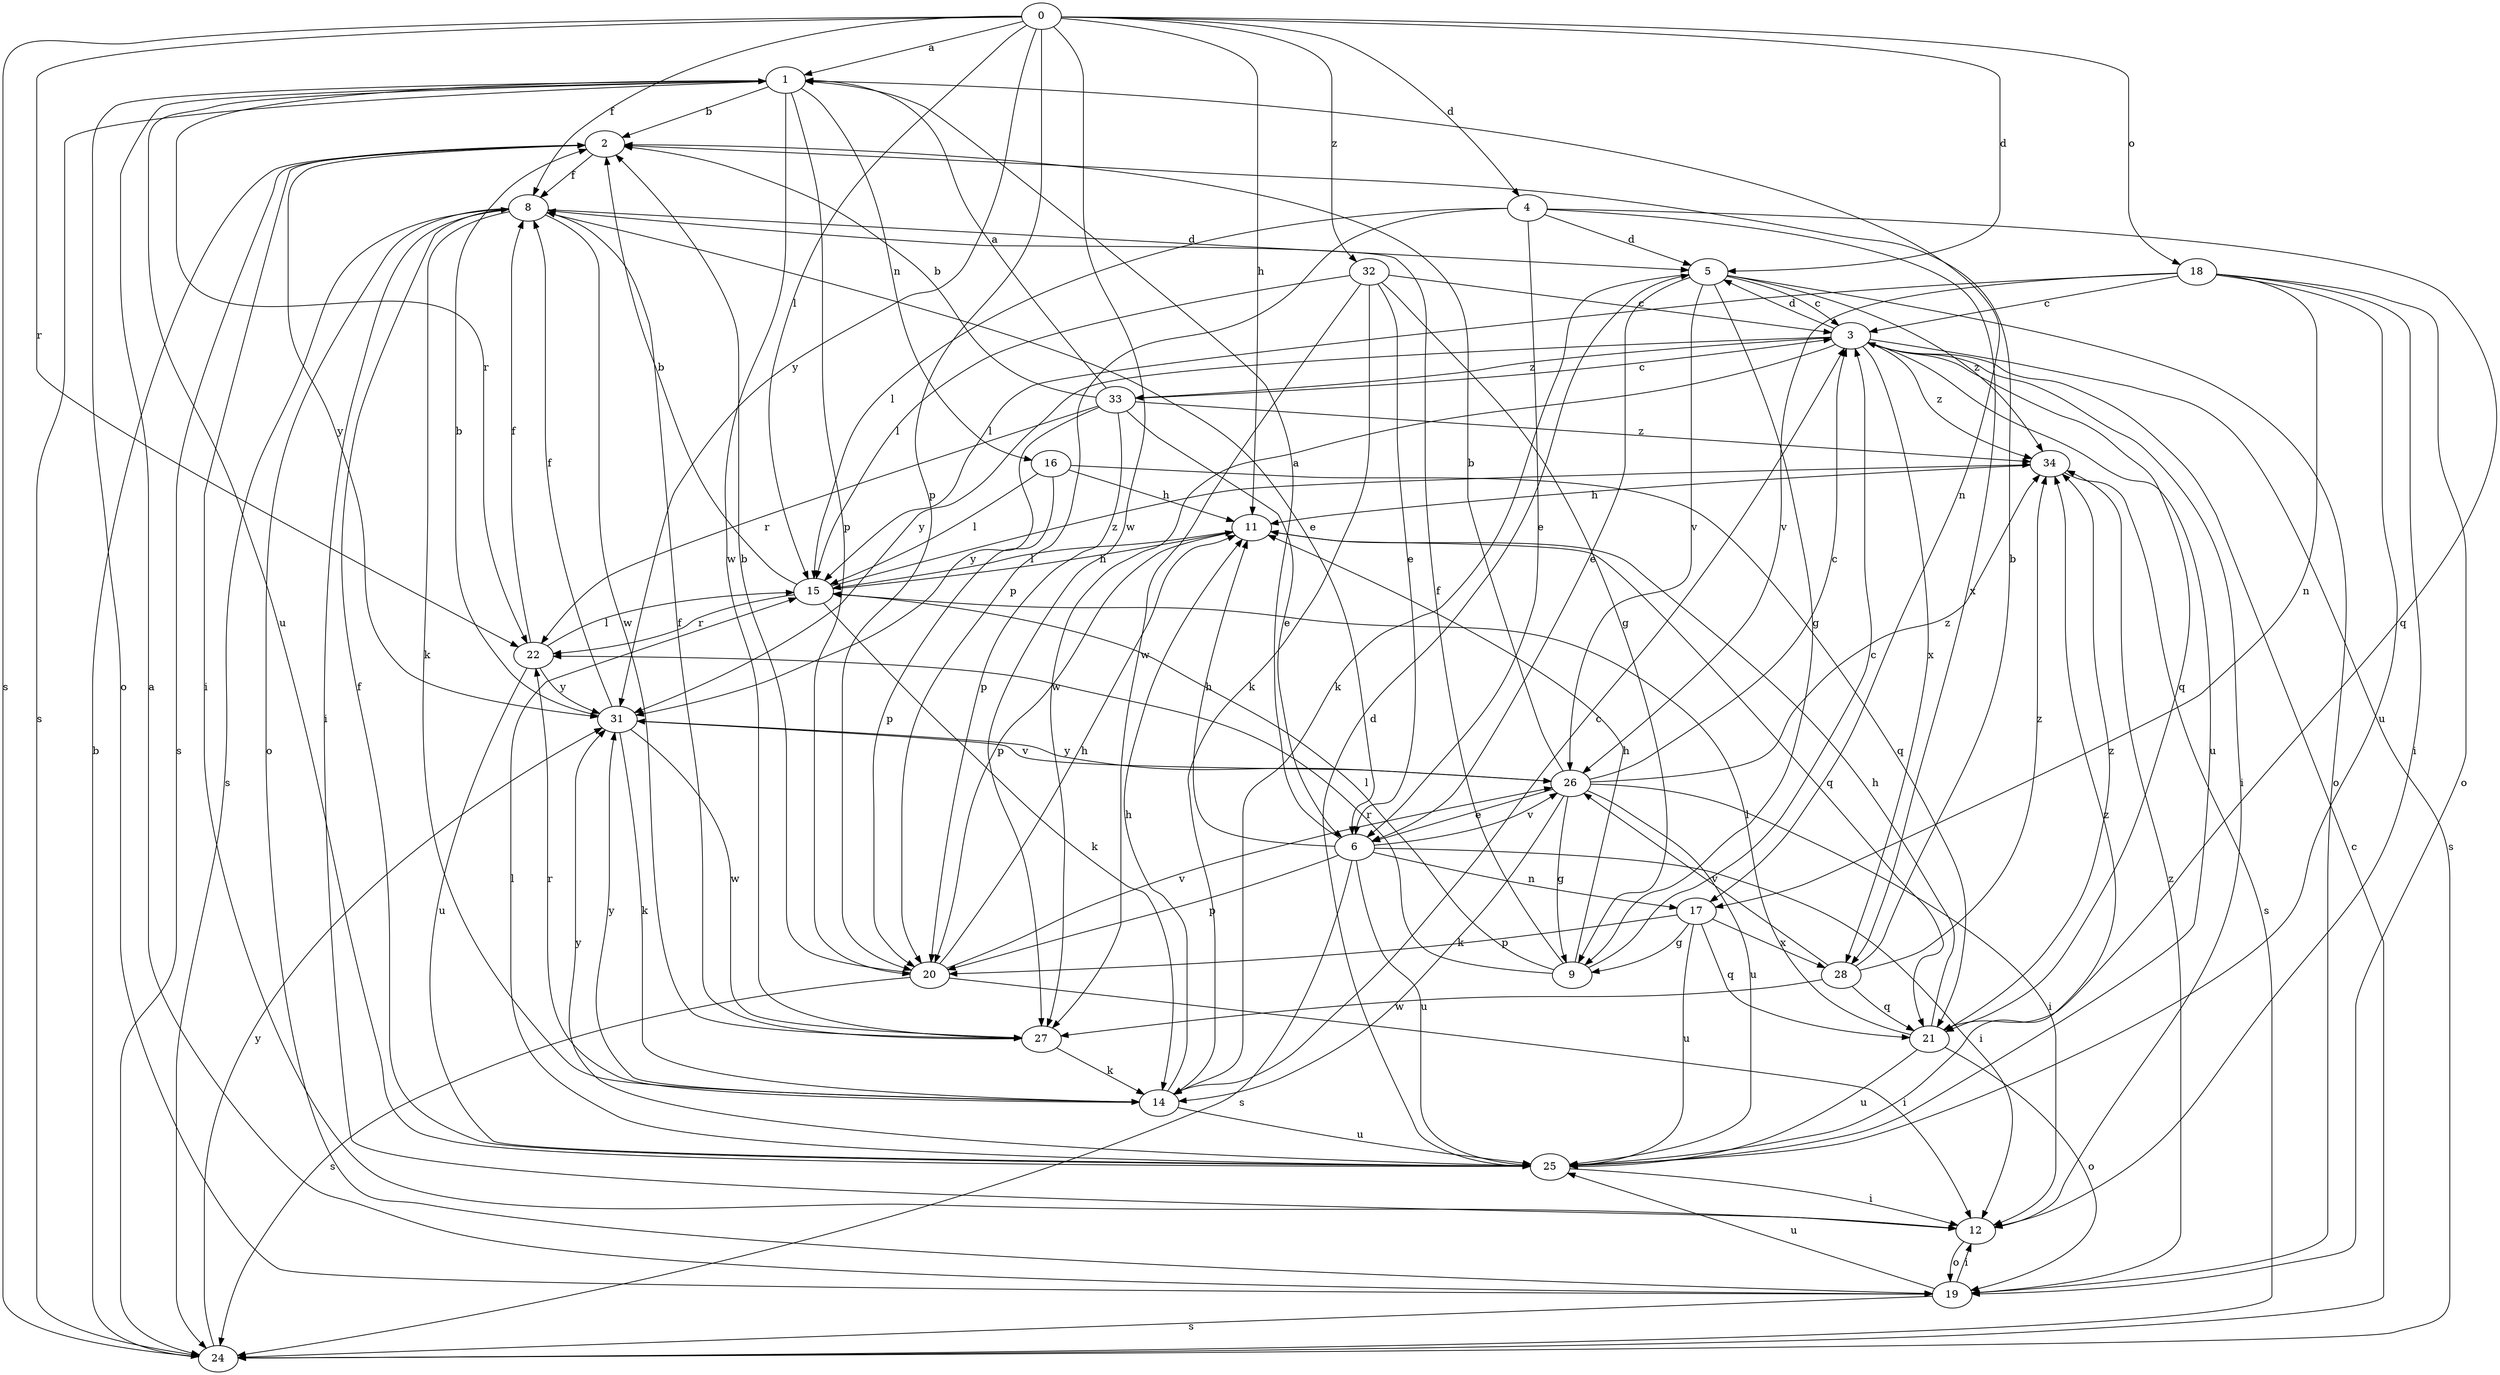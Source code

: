 strict digraph  {
0;
1;
2;
3;
4;
5;
6;
8;
9;
11;
12;
14;
15;
16;
17;
18;
19;
20;
21;
22;
24;
25;
26;
27;
28;
31;
32;
33;
34;
0 -> 1  [label=a];
0 -> 4  [label=d];
0 -> 5  [label=d];
0 -> 8  [label=f];
0 -> 11  [label=h];
0 -> 15  [label=l];
0 -> 18  [label=o];
0 -> 20  [label=p];
0 -> 22  [label=r];
0 -> 24  [label=s];
0 -> 27  [label=w];
0 -> 31  [label=y];
0 -> 32  [label=z];
1 -> 2  [label=b];
1 -> 16  [label=n];
1 -> 17  [label=n];
1 -> 19  [label=o];
1 -> 20  [label=p];
1 -> 22  [label=r];
1 -> 24  [label=s];
1 -> 25  [label=u];
1 -> 27  [label=w];
2 -> 8  [label=f];
2 -> 12  [label=i];
2 -> 24  [label=s];
2 -> 31  [label=y];
3 -> 5  [label=d];
3 -> 12  [label=i];
3 -> 21  [label=q];
3 -> 24  [label=s];
3 -> 25  [label=u];
3 -> 27  [label=w];
3 -> 28  [label=x];
3 -> 31  [label=y];
3 -> 33  [label=z];
3 -> 34  [label=z];
4 -> 5  [label=d];
4 -> 6  [label=e];
4 -> 15  [label=l];
4 -> 20  [label=p];
4 -> 21  [label=q];
4 -> 28  [label=x];
5 -> 3  [label=c];
5 -> 6  [label=e];
5 -> 9  [label=g];
5 -> 14  [label=k];
5 -> 19  [label=o];
5 -> 26  [label=v];
5 -> 34  [label=z];
6 -> 1  [label=a];
6 -> 11  [label=h];
6 -> 12  [label=i];
6 -> 17  [label=n];
6 -> 20  [label=p];
6 -> 24  [label=s];
6 -> 25  [label=u];
6 -> 26  [label=v];
8 -> 5  [label=d];
8 -> 6  [label=e];
8 -> 12  [label=i];
8 -> 14  [label=k];
8 -> 19  [label=o];
8 -> 24  [label=s];
8 -> 27  [label=w];
9 -> 3  [label=c];
9 -> 8  [label=f];
9 -> 11  [label=h];
9 -> 15  [label=l];
9 -> 22  [label=r];
11 -> 15  [label=l];
11 -> 20  [label=p];
11 -> 21  [label=q];
12 -> 19  [label=o];
14 -> 3  [label=c];
14 -> 11  [label=h];
14 -> 22  [label=r];
14 -> 25  [label=u];
14 -> 31  [label=y];
15 -> 2  [label=b];
15 -> 11  [label=h];
15 -> 14  [label=k];
15 -> 22  [label=r];
15 -> 34  [label=z];
16 -> 11  [label=h];
16 -> 15  [label=l];
16 -> 20  [label=p];
16 -> 21  [label=q];
17 -> 9  [label=g];
17 -> 20  [label=p];
17 -> 21  [label=q];
17 -> 25  [label=u];
17 -> 28  [label=x];
18 -> 3  [label=c];
18 -> 12  [label=i];
18 -> 15  [label=l];
18 -> 17  [label=n];
18 -> 19  [label=o];
18 -> 25  [label=u];
18 -> 26  [label=v];
19 -> 1  [label=a];
19 -> 12  [label=i];
19 -> 24  [label=s];
19 -> 25  [label=u];
19 -> 34  [label=z];
20 -> 2  [label=b];
20 -> 11  [label=h];
20 -> 12  [label=i];
20 -> 24  [label=s];
20 -> 26  [label=v];
21 -> 11  [label=h];
21 -> 15  [label=l];
21 -> 19  [label=o];
21 -> 25  [label=u];
21 -> 34  [label=z];
22 -> 8  [label=f];
22 -> 15  [label=l];
22 -> 25  [label=u];
22 -> 31  [label=y];
24 -> 2  [label=b];
24 -> 3  [label=c];
24 -> 31  [label=y];
25 -> 5  [label=d];
25 -> 8  [label=f];
25 -> 12  [label=i];
25 -> 15  [label=l];
25 -> 31  [label=y];
25 -> 34  [label=z];
26 -> 2  [label=b];
26 -> 3  [label=c];
26 -> 6  [label=e];
26 -> 9  [label=g];
26 -> 12  [label=i];
26 -> 14  [label=k];
26 -> 25  [label=u];
26 -> 31  [label=y];
26 -> 34  [label=z];
27 -> 8  [label=f];
27 -> 14  [label=k];
28 -> 2  [label=b];
28 -> 21  [label=q];
28 -> 26  [label=v];
28 -> 27  [label=w];
28 -> 34  [label=z];
31 -> 2  [label=b];
31 -> 8  [label=f];
31 -> 14  [label=k];
31 -> 26  [label=v];
31 -> 27  [label=w];
32 -> 3  [label=c];
32 -> 6  [label=e];
32 -> 9  [label=g];
32 -> 14  [label=k];
32 -> 15  [label=l];
32 -> 27  [label=w];
33 -> 1  [label=a];
33 -> 2  [label=b];
33 -> 3  [label=c];
33 -> 6  [label=e];
33 -> 20  [label=p];
33 -> 22  [label=r];
33 -> 31  [label=y];
33 -> 34  [label=z];
34 -> 11  [label=h];
34 -> 24  [label=s];
}
